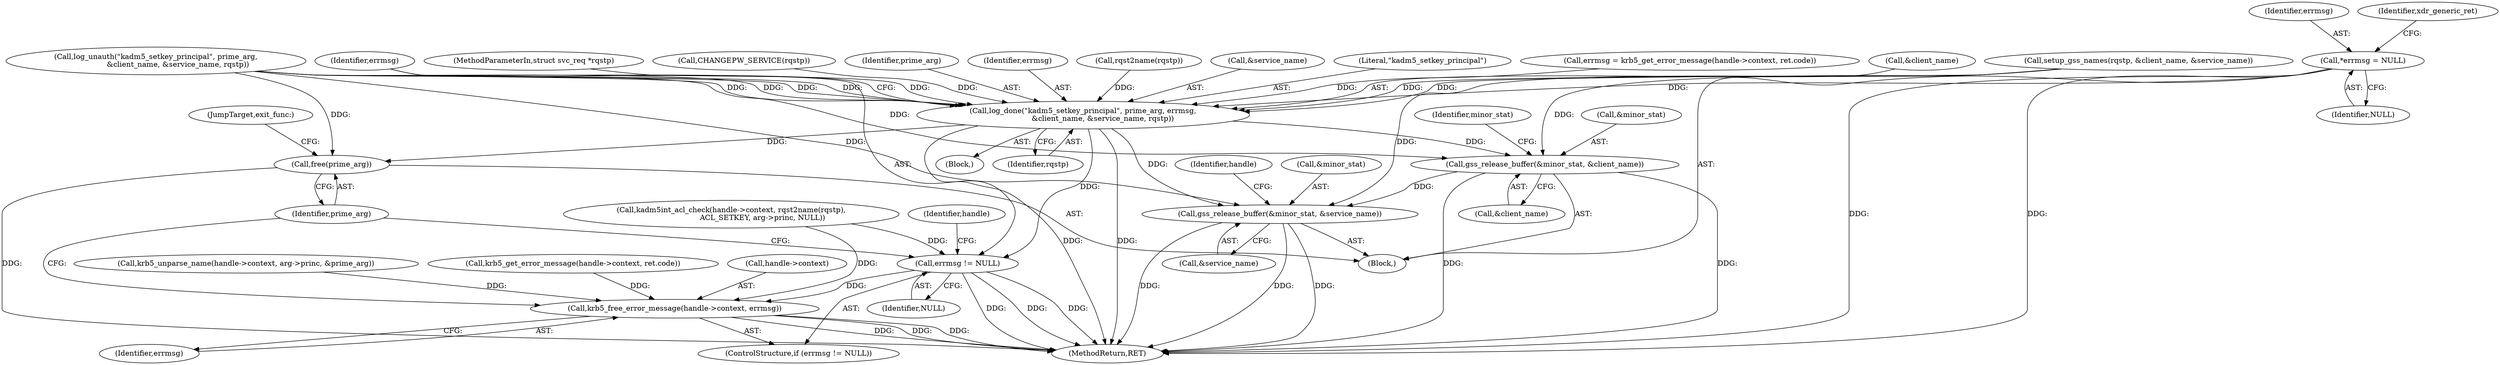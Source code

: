 digraph "0_krb5_83ed75feba32e46f736fcce0d96a0445f29b96c2_20@pointer" {
"1000117" [label="(Call,*errmsg = NULL)"];
"1000267" [label="(Call,log_done(\"kadm5_setkey_principal\", prime_arg, errmsg,\n                 &client_name, &service_name, rqstp))"];
"1000277" [label="(Call,errmsg != NULL)"];
"1000280" [label="(Call,krb5_free_error_message(handle->context, errmsg))"];
"1000285" [label="(Call,free(prime_arg))"];
"1000288" [label="(Call,gss_release_buffer(&minor_stat, &client_name))"];
"1000293" [label="(Call,gss_release_buffer(&minor_stat, &service_name))"];
"1000285" [label="(Call,free(prime_arg))"];
"1000284" [label="(Identifier,errmsg)"];
"1000291" [label="(Call,&client_name)"];
"1000277" [label="(Call,errmsg != NULL)"];
"1000251" [label="(Block,)"];
"1000267" [label="(Call,log_done(\"kadm5_setkey_principal\", prime_arg, errmsg,\n                 &client_name, &service_name, rqstp))"];
"1000288" [label="(Call,gss_release_buffer(&minor_stat, &client_name))"];
"1000282" [label="(Identifier,handle)"];
"1000273" [label="(Call,&service_name)"];
"1000276" [label="(ControlStructure,if (errmsg != NULL))"];
"1000232" [label="(Call,log_unauth(\"kadm5_setkey_principal\", prime_arg,\n                   &client_name, &service_name, rqstp))"];
"1000269" [label="(Identifier,prime_arg)"];
"1000270" [label="(Identifier,errmsg)"];
"1000119" [label="(Identifier,NULL)"];
"1000281" [label="(Call,handle->context)"];
"1000275" [label="(Identifier,rqstp)"];
"1000299" [label="(Identifier,handle)"];
"1000278" [label="(Identifier,errmsg)"];
"1000294" [label="(Call,&minor_stat)"];
"1000303" [label="(MethodReturn,RET)"];
"1000289" [label="(Call,&minor_stat)"];
"1000118" [label="(Identifier,errmsg)"];
"1000271" [label="(Call,&client_name)"];
"1000280" [label="(Call,krb5_free_error_message(handle->context, errmsg))"];
"1000102" [label="(MethodParameterIn,struct svc_req *rqstp)"];
"1000190" [label="(Call,CHANGEPW_SERVICE(rqstp))"];
"1000196" [label="(Call,rqst2name(rqstp))"];
"1000293" [label="(Call,gss_release_buffer(&minor_stat, &service_name))"];
"1000279" [label="(Identifier,NULL)"];
"1000260" [label="(Call,krb5_get_error_message(handle->context, ret.code))"];
"1000287" [label="(JumpTarget,exit_func:)"];
"1000296" [label="(Call,&service_name)"];
"1000156" [label="(Call,setup_gss_names(rqstp, &client_name, &service_name))"];
"1000192" [label="(Call,kadm5int_acl_check(handle->context, rqst2name(rqstp),\n                           ACL_SETKEY, arg->princ, NULL))"];
"1000117" [label="(Call,*errmsg = NULL)"];
"1000268" [label="(Literal,\"kadm5_setkey_principal\")"];
"1000121" [label="(Identifier,xdr_generic_ret)"];
"1000295" [label="(Identifier,minor_stat)"];
"1000103" [label="(Block,)"];
"1000286" [label="(Identifier,prime_arg)"];
"1000258" [label="(Call,errmsg = krb5_get_error_message(handle->context, ret.code))"];
"1000171" [label="(Call,krb5_unparse_name(handle->context, arg->princ, &prime_arg))"];
"1000117" -> "1000103"  [label="AST: "];
"1000117" -> "1000119"  [label="CFG: "];
"1000118" -> "1000117"  [label="AST: "];
"1000119" -> "1000117"  [label="AST: "];
"1000121" -> "1000117"  [label="CFG: "];
"1000117" -> "1000303"  [label="DDG: "];
"1000117" -> "1000303"  [label="DDG: "];
"1000117" -> "1000267"  [label="DDG: "];
"1000267" -> "1000251"  [label="AST: "];
"1000267" -> "1000275"  [label="CFG: "];
"1000268" -> "1000267"  [label="AST: "];
"1000269" -> "1000267"  [label="AST: "];
"1000270" -> "1000267"  [label="AST: "];
"1000271" -> "1000267"  [label="AST: "];
"1000273" -> "1000267"  [label="AST: "];
"1000275" -> "1000267"  [label="AST: "];
"1000278" -> "1000267"  [label="CFG: "];
"1000267" -> "1000303"  [label="DDG: "];
"1000267" -> "1000303"  [label="DDG: "];
"1000232" -> "1000267"  [label="DDG: "];
"1000232" -> "1000267"  [label="DDG: "];
"1000232" -> "1000267"  [label="DDG: "];
"1000232" -> "1000267"  [label="DDG: "];
"1000258" -> "1000267"  [label="DDG: "];
"1000156" -> "1000267"  [label="DDG: "];
"1000156" -> "1000267"  [label="DDG: "];
"1000190" -> "1000267"  [label="DDG: "];
"1000196" -> "1000267"  [label="DDG: "];
"1000102" -> "1000267"  [label="DDG: "];
"1000267" -> "1000277"  [label="DDG: "];
"1000267" -> "1000285"  [label="DDG: "];
"1000267" -> "1000288"  [label="DDG: "];
"1000267" -> "1000293"  [label="DDG: "];
"1000277" -> "1000276"  [label="AST: "];
"1000277" -> "1000279"  [label="CFG: "];
"1000278" -> "1000277"  [label="AST: "];
"1000279" -> "1000277"  [label="AST: "];
"1000282" -> "1000277"  [label="CFG: "];
"1000286" -> "1000277"  [label="CFG: "];
"1000277" -> "1000303"  [label="DDG: "];
"1000277" -> "1000303"  [label="DDG: "];
"1000277" -> "1000303"  [label="DDG: "];
"1000192" -> "1000277"  [label="DDG: "];
"1000277" -> "1000280"  [label="DDG: "];
"1000280" -> "1000276"  [label="AST: "];
"1000280" -> "1000284"  [label="CFG: "];
"1000281" -> "1000280"  [label="AST: "];
"1000284" -> "1000280"  [label="AST: "];
"1000286" -> "1000280"  [label="CFG: "];
"1000280" -> "1000303"  [label="DDG: "];
"1000280" -> "1000303"  [label="DDG: "];
"1000280" -> "1000303"  [label="DDG: "];
"1000171" -> "1000280"  [label="DDG: "];
"1000192" -> "1000280"  [label="DDG: "];
"1000260" -> "1000280"  [label="DDG: "];
"1000285" -> "1000103"  [label="AST: "];
"1000285" -> "1000286"  [label="CFG: "];
"1000286" -> "1000285"  [label="AST: "];
"1000287" -> "1000285"  [label="CFG: "];
"1000285" -> "1000303"  [label="DDG: "];
"1000232" -> "1000285"  [label="DDG: "];
"1000288" -> "1000103"  [label="AST: "];
"1000288" -> "1000291"  [label="CFG: "];
"1000289" -> "1000288"  [label="AST: "];
"1000291" -> "1000288"  [label="AST: "];
"1000295" -> "1000288"  [label="CFG: "];
"1000288" -> "1000303"  [label="DDG: "];
"1000288" -> "1000303"  [label="DDG: "];
"1000232" -> "1000288"  [label="DDG: "];
"1000156" -> "1000288"  [label="DDG: "];
"1000288" -> "1000293"  [label="DDG: "];
"1000293" -> "1000103"  [label="AST: "];
"1000293" -> "1000296"  [label="CFG: "];
"1000294" -> "1000293"  [label="AST: "];
"1000296" -> "1000293"  [label="AST: "];
"1000299" -> "1000293"  [label="CFG: "];
"1000293" -> "1000303"  [label="DDG: "];
"1000293" -> "1000303"  [label="DDG: "];
"1000293" -> "1000303"  [label="DDG: "];
"1000232" -> "1000293"  [label="DDG: "];
"1000156" -> "1000293"  [label="DDG: "];
}

